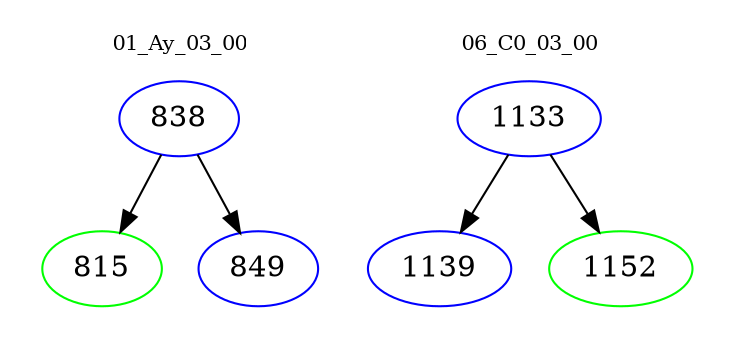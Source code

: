 digraph{
subgraph cluster_0 {
color = white
label = "01_Ay_03_00";
fontsize=10;
T0_838 [label="838", color="blue"]
T0_838 -> T0_815 [color="black"]
T0_815 [label="815", color="green"]
T0_838 -> T0_849 [color="black"]
T0_849 [label="849", color="blue"]
}
subgraph cluster_1 {
color = white
label = "06_C0_03_00";
fontsize=10;
T1_1133 [label="1133", color="blue"]
T1_1133 -> T1_1139 [color="black"]
T1_1139 [label="1139", color="blue"]
T1_1133 -> T1_1152 [color="black"]
T1_1152 [label="1152", color="green"]
}
}

